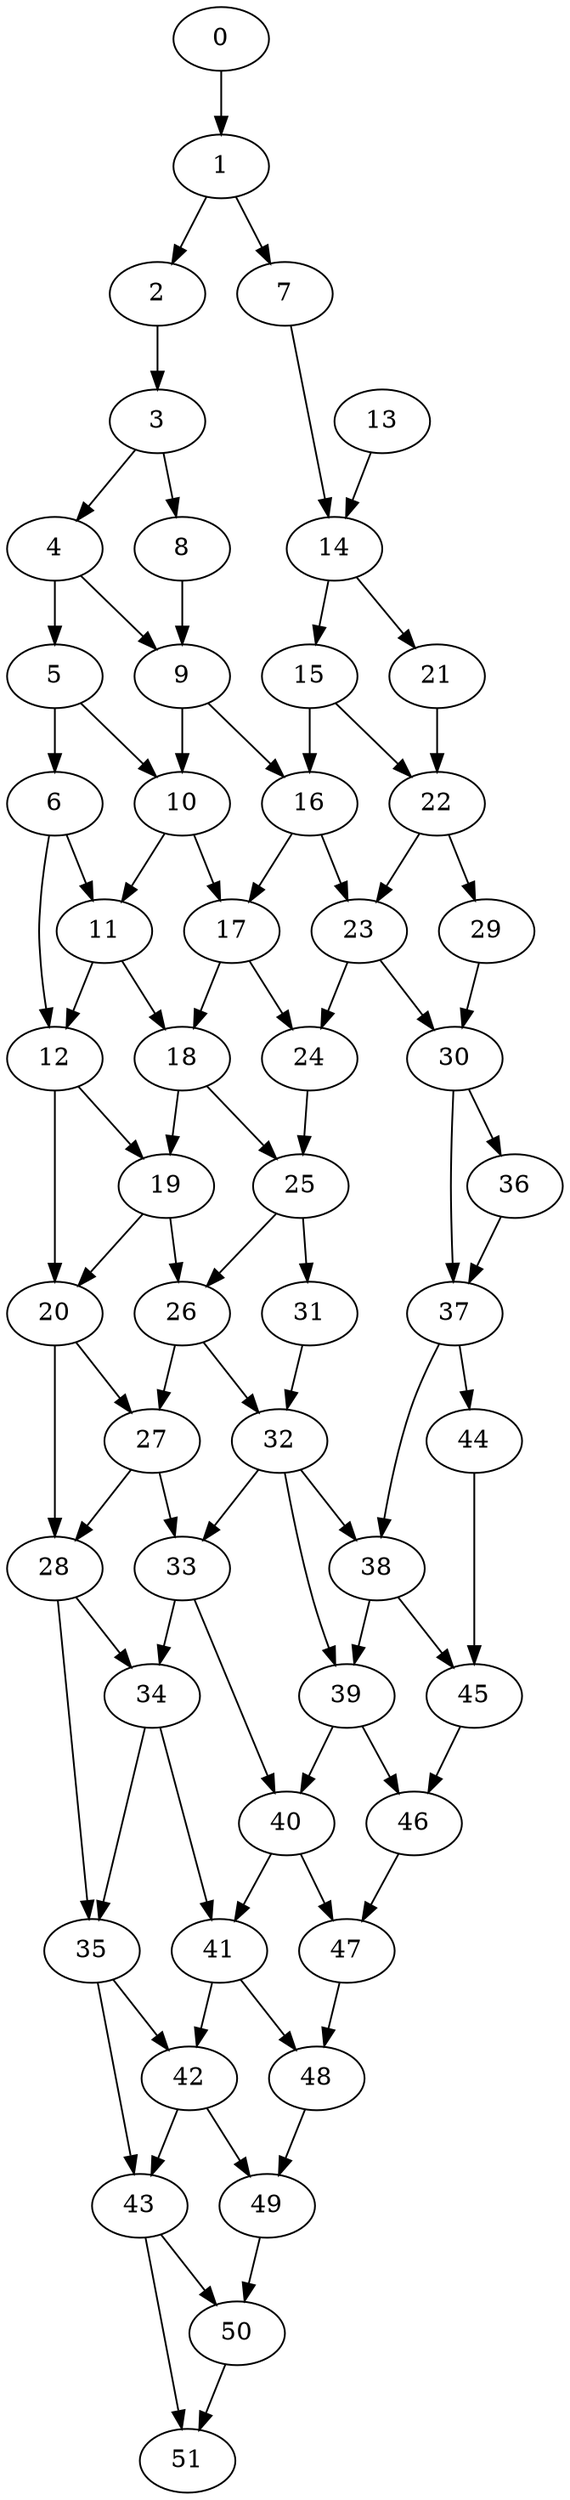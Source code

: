 digraph G {
32 -> 38
0 -> 1 -> 7
1 -> 2
2 -> 3 -> 8
3 -> 4 -> 9
4 -> 5 -> 10
5 -> 6 -> 11
6 -> 12
7 -> 14
8 -> 9 -> 16
9 -> 10 -> 17
10 -> 11 -> 18
11 -> 12 -> 19
12 -> 20
13 -> 14 -> 21
14 -> 15 -> 22
15 -> 16 -> 23
16 -> 17 -> 24
17 -> 18 -> 25
18 -> 19 -> 26
19 -> 20 -> 27
20 -> 28
21 -> 22 -> 29
22 -> 23 -> 30
23 -> 24
24 -> 25 -> 31
25 -> 26 -> 32
26 -> 27 -> 33
27 -> 28 -> 34
28 -> 35
29 -> 30 -> 36
30 -> 37
31 -> 32 -> 39
32 -> 33 -> 40
33 -> 34 -> 41
34 -> 35 -> 42
35 -> 43
36 -> 37 -> 44
37 -> 38 -> 45
38 -> 39 -> 46
39 -> 40 -> 47
40 -> 41 -> 48
41 -> 42 -> 49
42 -> 43 -> 50
43 -> 51
44 -> 45
45 -> 46
46 -> 47
47 -> 48
48 -> 49
49 -> 50
50 -> 51
51}